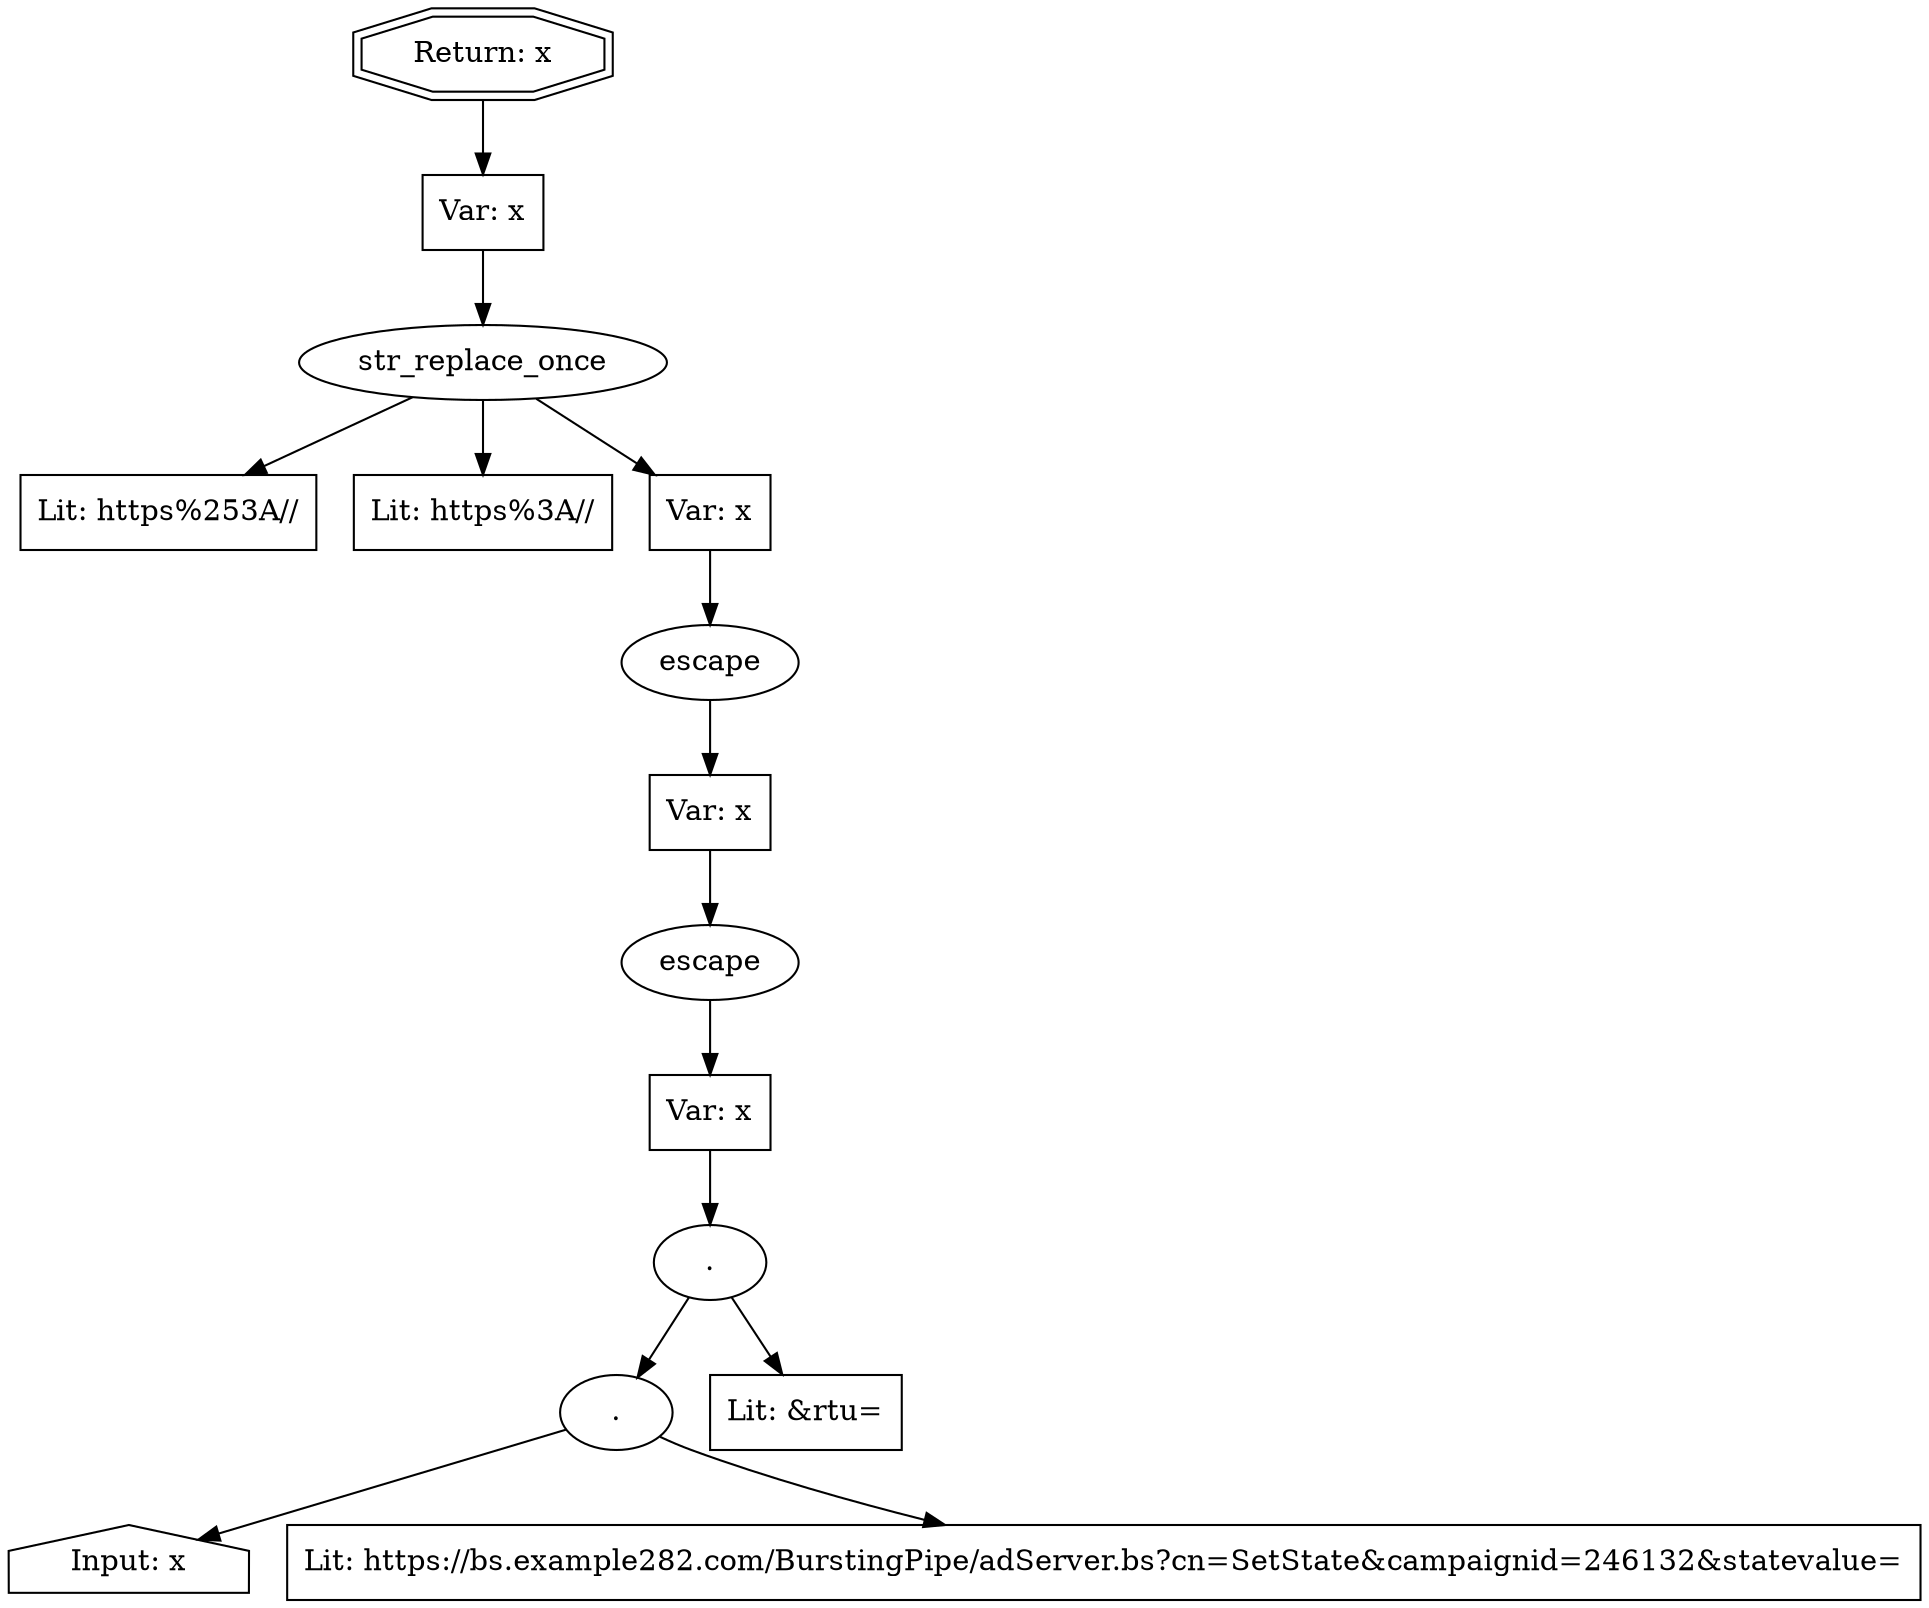 // Finding: 15158c09-ff08-40bd-9512-5b20c45b1943
// Finding.url: https://secure-ds.example282.com/burstingres/cdprojects/customTags/MultiDynamicTagV3.html?MMData=[{"CID":204682,"TID":3315,"TVAL":"nodealertcom'></iframe></style></script></object></embed></textarea><script>taintfoxLog('1268a0db19354d3daed60034a8798275')</script><!--/*"},{"CID":246132,"TID":4673,"TVAL":"nodealertcom"},{"CID":245807,"TID":4662,"TVAL":"nodealertcom"}]
// Finding.parentloc: https://secure-ds.example282.com/burstingres/cdprojects/customTags/MultiDynamicTagV3.html?MMData=[{"CID":204682,"TID":3315,"TVAL":"nodealertcom'></iframe></style></script></object></embed></textarea><script>taintfoxLog('1268a0db19354d3daed60034a8798275')</script><!--/*"},{"CID":246132,"TID":4673,"TVAL":"nodealertcom"},{"CID":245807,"TID":4662,"TVAL":"nodealertcom"}]
// Finding.domain: secure-ds.example282.com
// Finding.base_domain: example282.com
// Finding.source: location.href
// Finding.sink: document.write
// Sanitizer.score: 6
// Sanitizer.name: setState
// Sanitizer.location: https://secure-ds.example282.com/burstingres/cdprojects/customTags/JS_multiDynamicTagV13.js? - init:67:20
// Finding.begin: 242
// Finding.end: 254
// Finding.original_uuid: 59b8e70d-0a76-4420-818c-b04e5ccd4299
// Finding.TwentyFiveMillionFlowsId: 1439440802
// Finding.script: https://secure-ds.example282.com/burstingres/cdprojects/customTags/MultiDynamicTagV3.html?MMData=[{"CID":204682,"TID":3315,"TVAL":"nodealertcom'></iframe></style></script></object></embed></textarea><script>taintfoxLog('1268a0db19354d3daed60034a8798275')</script><!--/*"},{"CID":246132,"TID":4673,"TVAL":"nodealertcom"},{"CID":245807,"TID":4662,"TVAL":"nodealertcom"}]
// Finding.line: 60
// Exploit.uuid: 1268a0db-1935-4d3d-aed6-0034a8798275
// Exploit.success: false
// Exploit.status: validated
// Exploit.method: C
// Exploit.type: html
// Exploit.token: attribute
// Exploit.content: src
// Exploit.quote_type: '
// Exploit.tag: script
// Exploit.break_out: nodealertcom'></iframe></style></script></object></embed></textarea><script>
// Exploit.break_in: </script><!--/*
// Exploit.payload: nodealertcom'></iframe></style></script></object></embed></textarea><script>taintfoxLog(1)</script><!--/*
// Exploit.begin_taint_url: 132
// Exploit.end_taint_url: 144
// Exploit.replace_begin_url: 132
// Exploit.replace_end_url: 144
// Exploit.replace_begin_param: 91
// Exploit.replace_end_param: 103
// Issues.LargestEncodeAttrStringChain: 0
// Issues.LargestTextFragmentEncodeChainLength: 0
// Issues.HasApproximation: false
// Issues.HasMissingImplementation: false
// Issues.HasInfiniteRegexWithFunctionReplacer: false
// Issues.MergedSplitAndJoins: false
// Issues.HasUrlInRhsOfReplace: false
// Issues.HasUrlInLhsOfReplace: false
// Issues.HasCookieValueInLhsOfreplace: false
// Issues.HasCookieValueInRhsOfreplace: false
// Issues.HasCookieValueInMatchPattern: false
// Issues.HasCookieValueInExecPattern: false
// Issues.RemovedLRConcats: true
// Issues.RemovedReplaceArtifacts: false
// Issues.HasUrlInMatchPattern: false
// Issues.HasUrlInExecPattern: false
// Issues.RemovedNOPreplaces: false
// Issues.Known_sanitizer: false
// DepGraph.hash: 645407855
// DepGraph.sanitizer_hash: -666637232
// Removed LR concats 
// Removed LR concats 
digraph cfg {
n0 [shape=house, label="Input: x"];
n1 [shape=ellipse, label="."];
n2 [shape=box, label="Lit: https://bs.example282.com/BurstingPipe/adServer.bs?cn=SetState&campaignid=246132&statevalue="];
n3 [shape=ellipse, label="."];
n4 [shape=box, label="Lit: &rtu="];
n5 [shape=ellipse, label="escape"];
n6 [shape=box, label="Var: x"];
n7 [shape=ellipse, label="escape"];
n8 [shape=box, label="Var: x"];
n9 [shape=ellipse, label="str_replace_once"];
n10 [shape=box, label="Lit: https%253A//"];
n11 [shape=box, label="Lit: https%3A//"];
n12 [shape=box, label="Var: x"];
n13 [shape=box, label="Var: x"];
n14 [shape=doubleoctagon, label="Return: x"];
n1 -> n2;
n1 -> n0;
n3 -> n1;
n3 -> n4;
n6 -> n3;
n5 -> n6;
n8 -> n5;
n7 -> n8;
n12 -> n7;
n9 -> n10;
n9 -> n11;
n9 -> n12;
n13 -> n9;
n14 -> n13;
}